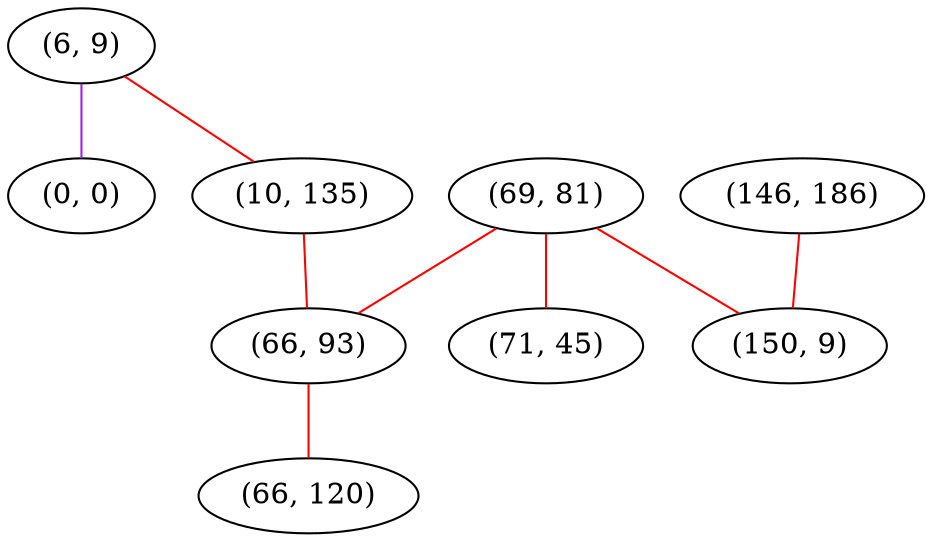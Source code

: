 graph "" {
"(6, 9)";
"(0, 0)";
"(10, 135)";
"(69, 81)";
"(71, 45)";
"(66, 93)";
"(146, 186)";
"(150, 9)";
"(66, 120)";
"(6, 9)" -- "(10, 135)"  [color=red, key=0, weight=1];
"(6, 9)" -- "(0, 0)"  [color=purple, key=0, weight=4];
"(10, 135)" -- "(66, 93)"  [color=red, key=0, weight=1];
"(69, 81)" -- "(66, 93)"  [color=red, key=0, weight=1];
"(69, 81)" -- "(71, 45)"  [color=red, key=0, weight=1];
"(69, 81)" -- "(150, 9)"  [color=red, key=0, weight=1];
"(66, 93)" -- "(66, 120)"  [color=red, key=0, weight=1];
"(146, 186)" -- "(150, 9)"  [color=red, key=0, weight=1];
}
